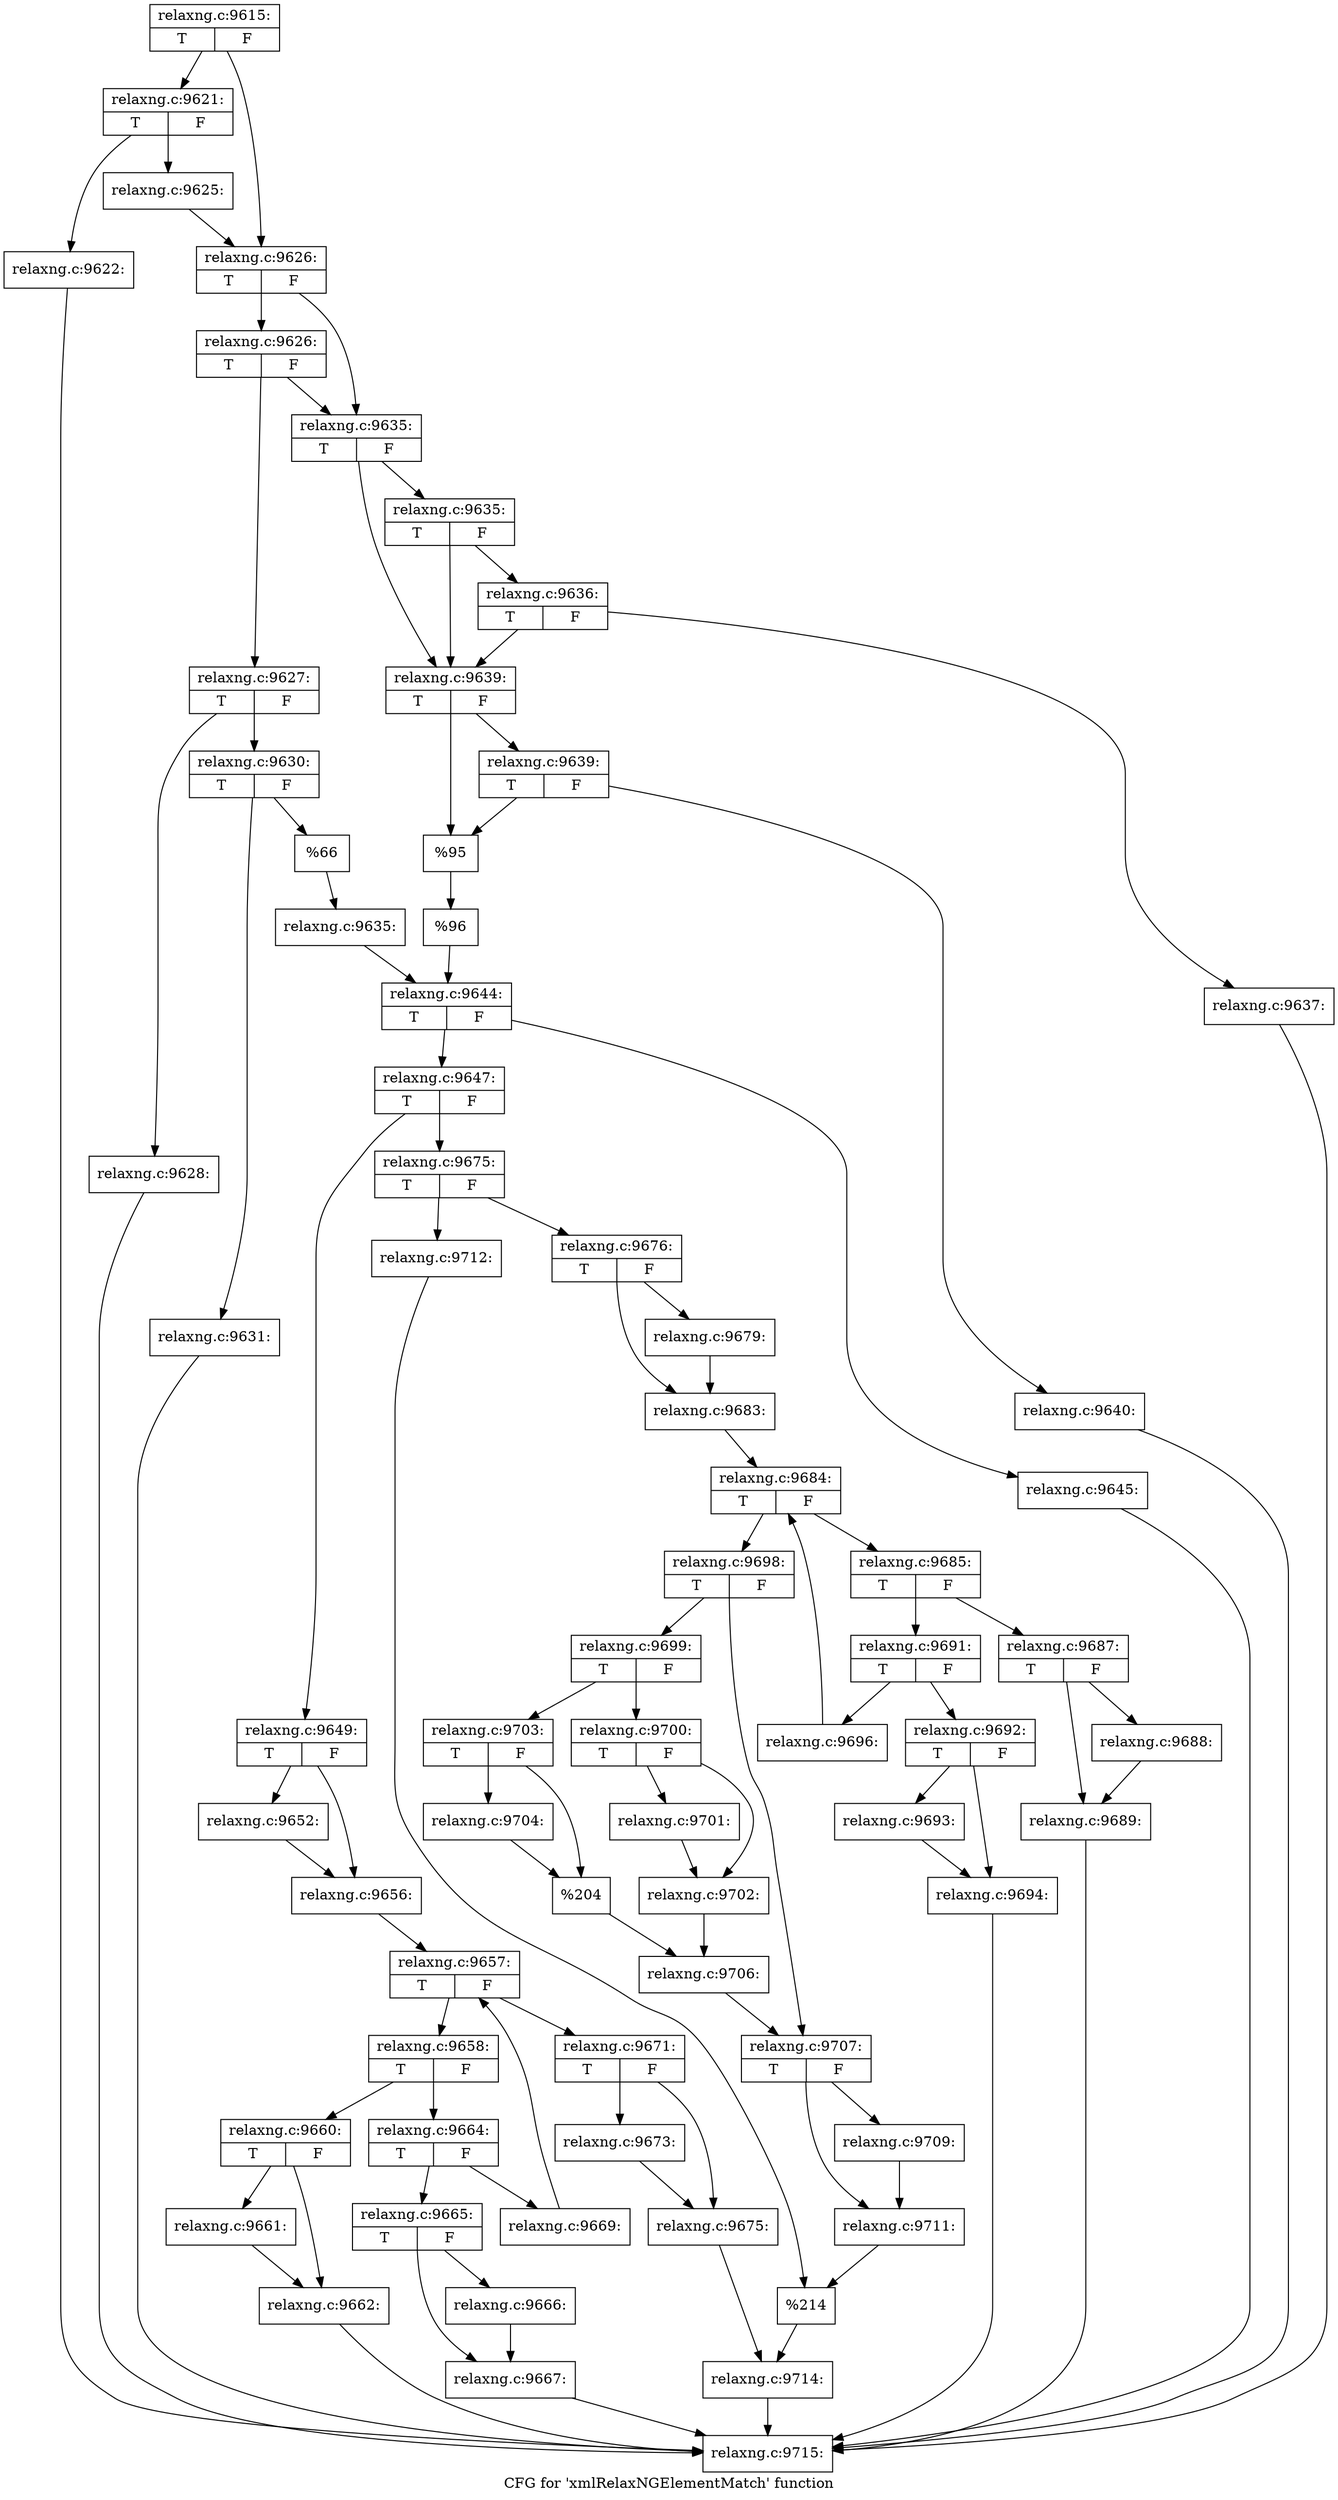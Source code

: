 digraph "CFG for 'xmlRelaxNGElementMatch' function" {
	label="CFG for 'xmlRelaxNGElementMatch' function";

	Node0x3df3380 [shape=record,label="{relaxng.c:9615:|{<s0>T|<s1>F}}"];
	Node0x3df3380 -> Node0x3e03000;
	Node0x3df3380 -> Node0x3e03050;
	Node0x3e03000 [shape=record,label="{relaxng.c:9621:|{<s0>T|<s1>F}}"];
	Node0x3e03000 -> Node0x3e03590;
	Node0x3e03000 -> Node0x3e03540;
	Node0x3e03540 [shape=record,label="{relaxng.c:9622:}"];
	Node0x3e03540 -> Node0x3e01cc0;
	Node0x3e03590 [shape=record,label="{relaxng.c:9625:}"];
	Node0x3e03590 -> Node0x3e03050;
	Node0x3e03050 [shape=record,label="{relaxng.c:9626:|{<s0>T|<s1>F}}"];
	Node0x3e03050 -> Node0x3e04440;
	Node0x3e03050 -> Node0x3e043f0;
	Node0x3e04440 [shape=record,label="{relaxng.c:9626:|{<s0>T|<s1>F}}"];
	Node0x3e04440 -> Node0x3e04350;
	Node0x3e04440 -> Node0x3e043f0;
	Node0x3e04350 [shape=record,label="{relaxng.c:9627:|{<s0>T|<s1>F}}"];
	Node0x3e04350 -> Node0x3e04e10;
	Node0x3e04350 -> Node0x3e04eb0;
	Node0x3e04e10 [shape=record,label="{relaxng.c:9628:}"];
	Node0x3e04e10 -> Node0x3e01cc0;
	Node0x3e04eb0 [shape=record,label="{relaxng.c:9630:|{<s0>T|<s1>F}}"];
	Node0x3e04eb0 -> Node0x3e057e0;
	Node0x3e04eb0 -> Node0x3e05790;
	Node0x3e05790 [shape=record,label="{relaxng.c:9631:}"];
	Node0x3e05790 -> Node0x3e01cc0;
	Node0x3e057e0 [shape=record,label="{%66}"];
	Node0x3e057e0 -> Node0x3e04e60;
	Node0x3e04e60 [shape=record,label="{relaxng.c:9635:}"];
	Node0x3e04e60 -> Node0x3e043a0;
	Node0x3e043f0 [shape=record,label="{relaxng.c:9635:|{<s0>T|<s1>F}}"];
	Node0x3e043f0 -> Node0x3e06900;
	Node0x3e043f0 -> Node0x3e06830;
	Node0x3e06900 [shape=record,label="{relaxng.c:9635:|{<s0>T|<s1>F}}"];
	Node0x3e06900 -> Node0x3e06880;
	Node0x3e06900 -> Node0x3e06830;
	Node0x3e06880 [shape=record,label="{relaxng.c:9636:|{<s0>T|<s1>F}}"];
	Node0x3e06880 -> Node0x3e06790;
	Node0x3e06880 -> Node0x3e06830;
	Node0x3e06790 [shape=record,label="{relaxng.c:9637:}"];
	Node0x3e06790 -> Node0x3e01cc0;
	Node0x3e06830 [shape=record,label="{relaxng.c:9639:|{<s0>T|<s1>F}}"];
	Node0x3e06830 -> Node0x3e07970;
	Node0x3e06830 -> Node0x3e07920;
	Node0x3e07970 [shape=record,label="{relaxng.c:9639:|{<s0>T|<s1>F}}"];
	Node0x3e07970 -> Node0x3e078d0;
	Node0x3e07970 -> Node0x3e07920;
	Node0x3e078d0 [shape=record,label="{relaxng.c:9640:}"];
	Node0x3e078d0 -> Node0x3e01cc0;
	Node0x3e07920 [shape=record,label="{%95}"];
	Node0x3e07920 -> Node0x3e067e0;
	Node0x3e067e0 [shape=record,label="{%96}"];
	Node0x3e067e0 -> Node0x3e043a0;
	Node0x3e043a0 [shape=record,label="{relaxng.c:9644:|{<s0>T|<s1>F}}"];
	Node0x3e043a0 -> Node0x3e087f0;
	Node0x3e043a0 -> Node0x3e08840;
	Node0x3e087f0 [shape=record,label="{relaxng.c:9645:}"];
	Node0x3e087f0 -> Node0x3e01cc0;
	Node0x3e08840 [shape=record,label="{relaxng.c:9647:|{<s0>T|<s1>F}}"];
	Node0x3e08840 -> Node0x3e090a0;
	Node0x3e08840 -> Node0x3e09140;
	Node0x3e090a0 [shape=record,label="{relaxng.c:9649:|{<s0>T|<s1>F}}"];
	Node0x3e090a0 -> Node0x3e09900;
	Node0x3e090a0 -> Node0x3e09950;
	Node0x3e09900 [shape=record,label="{relaxng.c:9652:}"];
	Node0x3e09900 -> Node0x3e09950;
	Node0x3e09950 [shape=record,label="{relaxng.c:9656:}"];
	Node0x3e09950 -> Node0x3e0a530;
	Node0x3e0a530 [shape=record,label="{relaxng.c:9657:|{<s0>T|<s1>F}}"];
	Node0x3e0a530 -> Node0x3e0a920;
	Node0x3e0a530 -> Node0x3e0a750;
	Node0x3e0a920 [shape=record,label="{relaxng.c:9658:|{<s0>T|<s1>F}}"];
	Node0x3e0a920 -> Node0x3e0ad80;
	Node0x3e0a920 -> Node0x3e0add0;
	Node0x3e0ad80 [shape=record,label="{relaxng.c:9660:|{<s0>T|<s1>F}}"];
	Node0x3e0ad80 -> Node0x3e0b190;
	Node0x3e0ad80 -> Node0x3e0b1e0;
	Node0x3e0b190 [shape=record,label="{relaxng.c:9661:}"];
	Node0x3e0b190 -> Node0x3e0b1e0;
	Node0x3e0b1e0 [shape=record,label="{relaxng.c:9662:}"];
	Node0x3e0b1e0 -> Node0x3e01cc0;
	Node0x3e0add0 [shape=record,label="{relaxng.c:9664:|{<s0>T|<s1>F}}"];
	Node0x3e0add0 -> Node0x3e0b9a0;
	Node0x3e0add0 -> Node0x3e0b9f0;
	Node0x3e0b9a0 [shape=record,label="{relaxng.c:9665:|{<s0>T|<s1>F}}"];
	Node0x3e0b9a0 -> Node0x3e0bdb0;
	Node0x3e0b9a0 -> Node0x3e0be00;
	Node0x3e0bdb0 [shape=record,label="{relaxng.c:9666:}"];
	Node0x3e0bdb0 -> Node0x3e0be00;
	Node0x3e0be00 [shape=record,label="{relaxng.c:9667:}"];
	Node0x3e0be00 -> Node0x3e01cc0;
	Node0x3e0b9f0 [shape=record,label="{relaxng.c:9669:}"];
	Node0x3e0b9f0 -> Node0x3e0a530;
	Node0x3e0a750 [shape=record,label="{relaxng.c:9671:|{<s0>T|<s1>F}}"];
	Node0x3e0a750 -> Node0x3e0ca60;
	Node0x3e0a750 -> Node0x3e0cab0;
	Node0x3e0ca60 [shape=record,label="{relaxng.c:9673:}"];
	Node0x3e0ca60 -> Node0x3e0cab0;
	Node0x3e0cab0 [shape=record,label="{relaxng.c:9675:}"];
	Node0x3e0cab0 -> Node0x3e090f0;
	Node0x3e09140 [shape=record,label="{relaxng.c:9675:|{<s0>T|<s1>F}}"];
	Node0x3e09140 -> Node0x3e0d260;
	Node0x3e09140 -> Node0x3e0d300;
	Node0x3e0d260 [shape=record,label="{relaxng.c:9676:|{<s0>T|<s1>F}}"];
	Node0x3e0d260 -> Node0x3e0dac0;
	Node0x3e0d260 -> Node0x3e0db10;
	Node0x3e0dac0 [shape=record,label="{relaxng.c:9679:}"];
	Node0x3e0dac0 -> Node0x3e0db10;
	Node0x3e0db10 [shape=record,label="{relaxng.c:9683:}"];
	Node0x3e0db10 -> Node0x3e0e6f0;
	Node0x3e0e6f0 [shape=record,label="{relaxng.c:9684:|{<s0>T|<s1>F}}"];
	Node0x3e0e6f0 -> Node0x3e0eae0;
	Node0x3e0e6f0 -> Node0x3e0e910;
	Node0x3e0eae0 [shape=record,label="{relaxng.c:9685:|{<s0>T|<s1>F}}"];
	Node0x3e0eae0 -> Node0x3e0ef40;
	Node0x3e0eae0 -> Node0x3e0ef90;
	Node0x3e0ef40 [shape=record,label="{relaxng.c:9687:|{<s0>T|<s1>F}}"];
	Node0x3e0ef40 -> Node0x3e0f350;
	Node0x3e0ef40 -> Node0x3e0f3a0;
	Node0x3e0f350 [shape=record,label="{relaxng.c:9688:}"];
	Node0x3e0f350 -> Node0x3e0f3a0;
	Node0x3e0f3a0 [shape=record,label="{relaxng.c:9689:}"];
	Node0x3e0f3a0 -> Node0x3e01cc0;
	Node0x3e0ef90 [shape=record,label="{relaxng.c:9691:|{<s0>T|<s1>F}}"];
	Node0x3e0ef90 -> Node0x3e0fb60;
	Node0x3e0ef90 -> Node0x3e0fbb0;
	Node0x3e0fb60 [shape=record,label="{relaxng.c:9692:|{<s0>T|<s1>F}}"];
	Node0x3e0fb60 -> Node0x3e0ff70;
	Node0x3e0fb60 -> Node0x3e0ffc0;
	Node0x3e0ff70 [shape=record,label="{relaxng.c:9693:}"];
	Node0x3e0ff70 -> Node0x3e0ffc0;
	Node0x3e0ffc0 [shape=record,label="{relaxng.c:9694:}"];
	Node0x3e0ffc0 -> Node0x3e01cc0;
	Node0x3e0fbb0 [shape=record,label="{relaxng.c:9696:}"];
	Node0x3e0fbb0 -> Node0x3e0e6f0;
	Node0x3e0e910 [shape=record,label="{relaxng.c:9698:|{<s0>T|<s1>F}}"];
	Node0x3e0e910 -> Node0x3e10b10;
	Node0x3e0e910 -> Node0x3e10b60;
	Node0x3e10b10 [shape=record,label="{relaxng.c:9699:|{<s0>T|<s1>F}}"];
	Node0x3e10b10 -> Node0x3e10f20;
	Node0x3e10b10 -> Node0x3e10fc0;
	Node0x3e10f20 [shape=record,label="{relaxng.c:9700:|{<s0>T|<s1>F}}"];
	Node0x3e10f20 -> Node0x3e11320;
	Node0x3e10f20 -> Node0x3e11370;
	Node0x3e11320 [shape=record,label="{relaxng.c:9701:}"];
	Node0x3e11320 -> Node0x3e11370;
	Node0x3e11370 [shape=record,label="{relaxng.c:9702:}"];
	Node0x3e11370 -> Node0x3e10f70;
	Node0x3e10fc0 [shape=record,label="{relaxng.c:9703:|{<s0>T|<s1>F}}"];
	Node0x3e10fc0 -> Node0x3857b10;
	Node0x3e10fc0 -> Node0x3e12050;
	Node0x3857b10 [shape=record,label="{relaxng.c:9704:}"];
	Node0x3857b10 -> Node0x3e12050;
	Node0x3e12050 [shape=record,label="{%204}"];
	Node0x3e12050 -> Node0x3e10f70;
	Node0x3e10f70 [shape=record,label="{relaxng.c:9706:}"];
	Node0x3e10f70 -> Node0x3e10b60;
	Node0x3e10b60 [shape=record,label="{relaxng.c:9707:|{<s0>T|<s1>F}}"];
	Node0x3e10b60 -> Node0x3e12d70;
	Node0x3e10b60 -> Node0x3e12dc0;
	Node0x3e12d70 [shape=record,label="{relaxng.c:9709:}"];
	Node0x3e12d70 -> Node0x3e12dc0;
	Node0x3e12dc0 [shape=record,label="{relaxng.c:9711:}"];
	Node0x3e12dc0 -> Node0x3e0d2b0;
	Node0x3e0d300 [shape=record,label="{relaxng.c:9712:}"];
	Node0x3e0d300 -> Node0x3e0d2b0;
	Node0x3e0d2b0 [shape=record,label="{%214}"];
	Node0x3e0d2b0 -> Node0x3e090f0;
	Node0x3e090f0 [shape=record,label="{relaxng.c:9714:}"];
	Node0x3e090f0 -> Node0x3e01cc0;
	Node0x3e01cc0 [shape=record,label="{relaxng.c:9715:}"];
}
